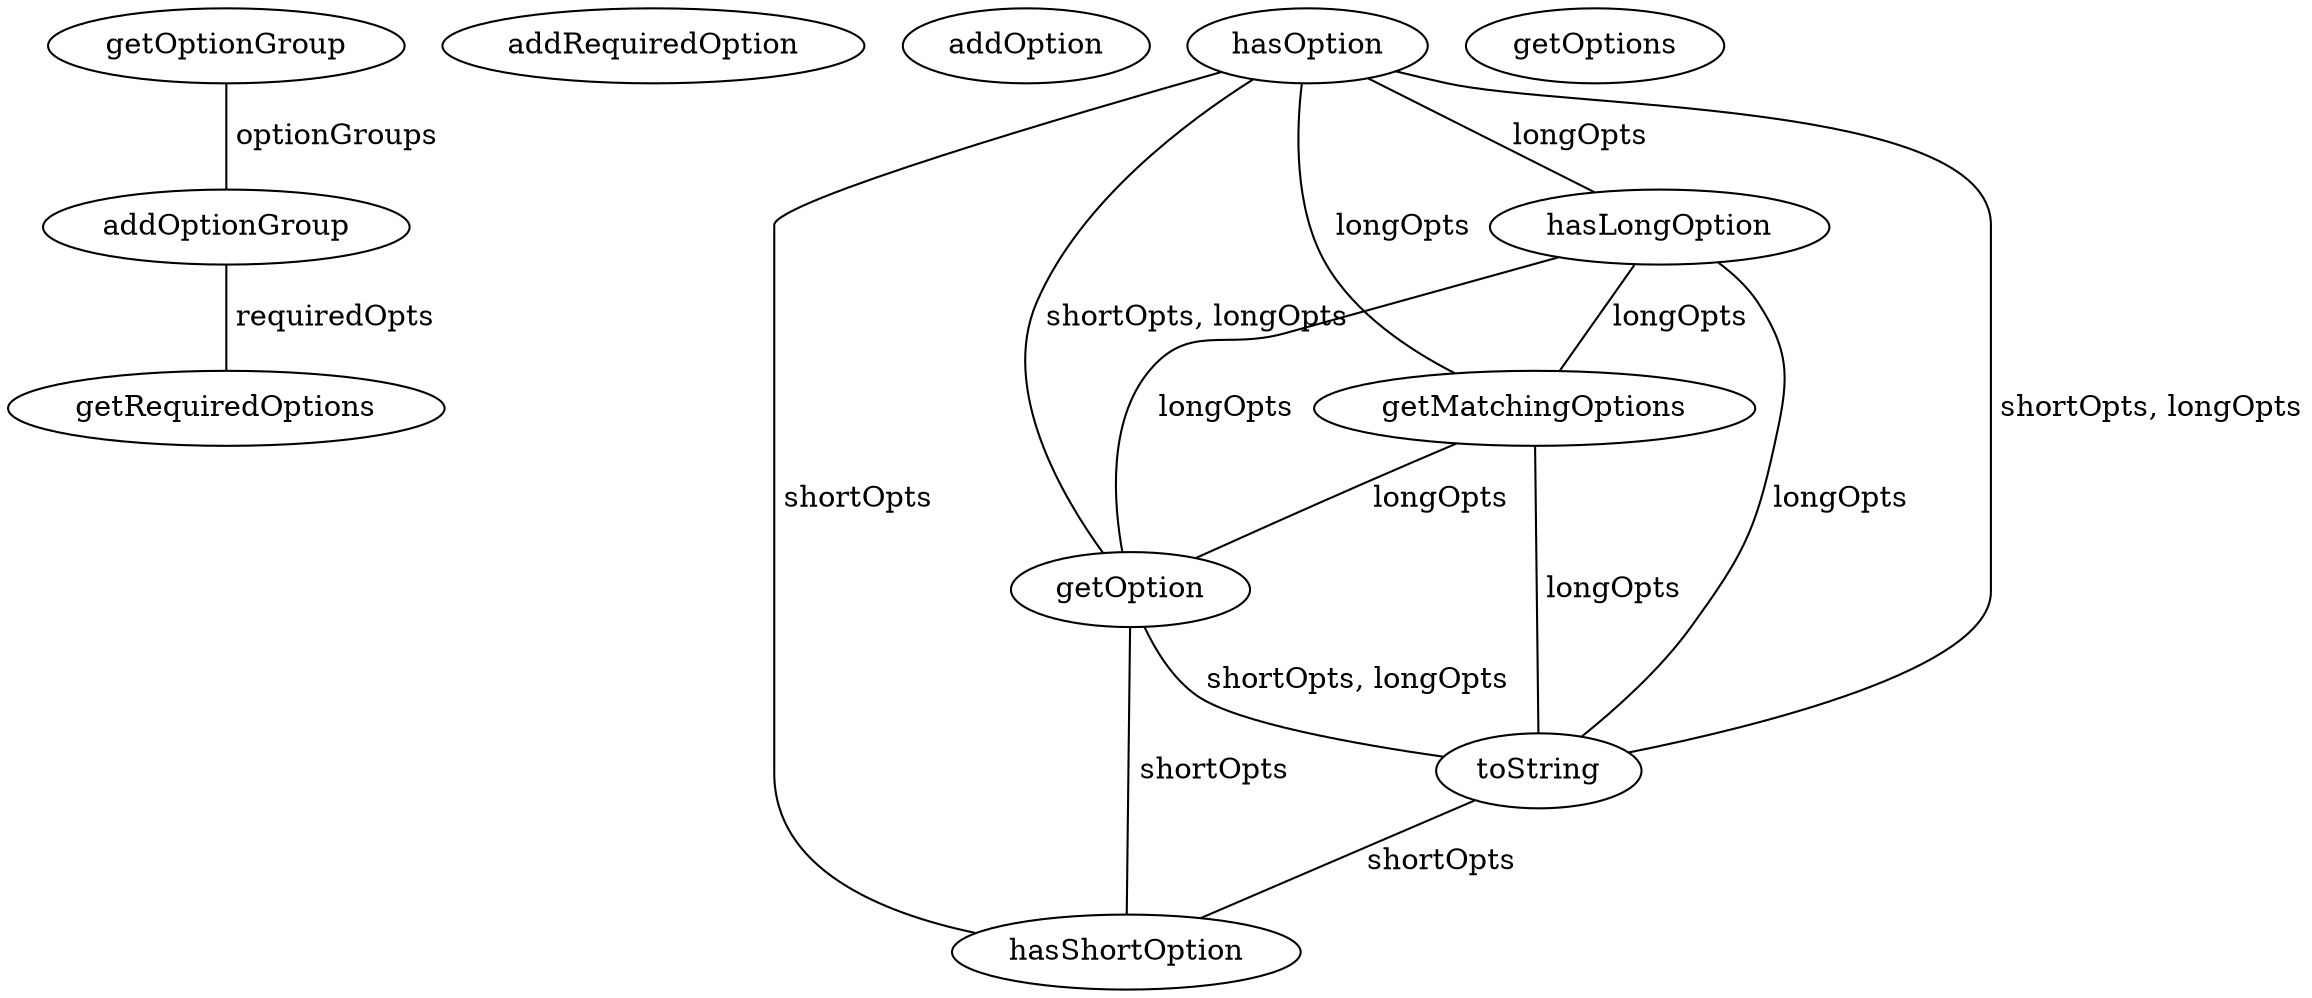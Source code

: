 digraph G {
getOptionGroup;
addRequiredOption;
addOption;
hasOption;
hasLongOption;
getMatchingOptions;
getOption;
toString;
getOptions;
hasShortOption;
addOptionGroup;
getRequiredOptions;
getOptionGroup -> addOptionGroup [label=" optionGroups", dir=none];
hasOption -> hasLongOption [label=" longOpts", dir=none];
hasOption -> getMatchingOptions [label=" longOpts", dir=none];
hasOption -> getOption [label=" shortOpts, longOpts", dir=none];
hasOption -> toString [label=" shortOpts, longOpts", dir=none];
hasOption -> hasShortOption [label=" shortOpts", dir=none];
hasLongOption -> getMatchingOptions [label=" longOpts", dir=none];
hasLongOption -> getOption [label=" longOpts", dir=none];
hasLongOption -> toString [label=" longOpts", dir=none];
getMatchingOptions -> getOption [label=" longOpts", dir=none];
getMatchingOptions -> toString [label=" longOpts", dir=none];
getOption -> toString [label=" shortOpts, longOpts", dir=none];
getOption -> hasShortOption [label=" shortOpts", dir=none];
toString -> hasShortOption [label=" shortOpts", dir=none];
addOptionGroup -> getRequiredOptions [label=" requiredOpts", dir=none];
}